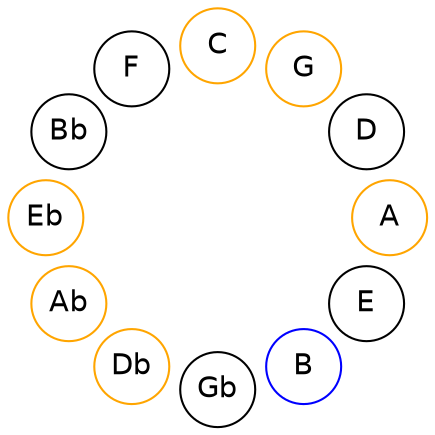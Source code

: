 
graph {

layout = circo;
mindist = .1

node [shape = circle, fontname = Helvetica, margin = 0]
edge [style=invis]

subgraph 1 {
	E -- B -- Gb -- Db -- Ab -- Eb -- Bb -- F -- C -- G -- D -- A -- E
}

B [color=blue];
Db [color=orange];
Ab [color=orange];
Eb [color=orange];
C [color=orange];
G [color=orange];
A [color=orange];
}
